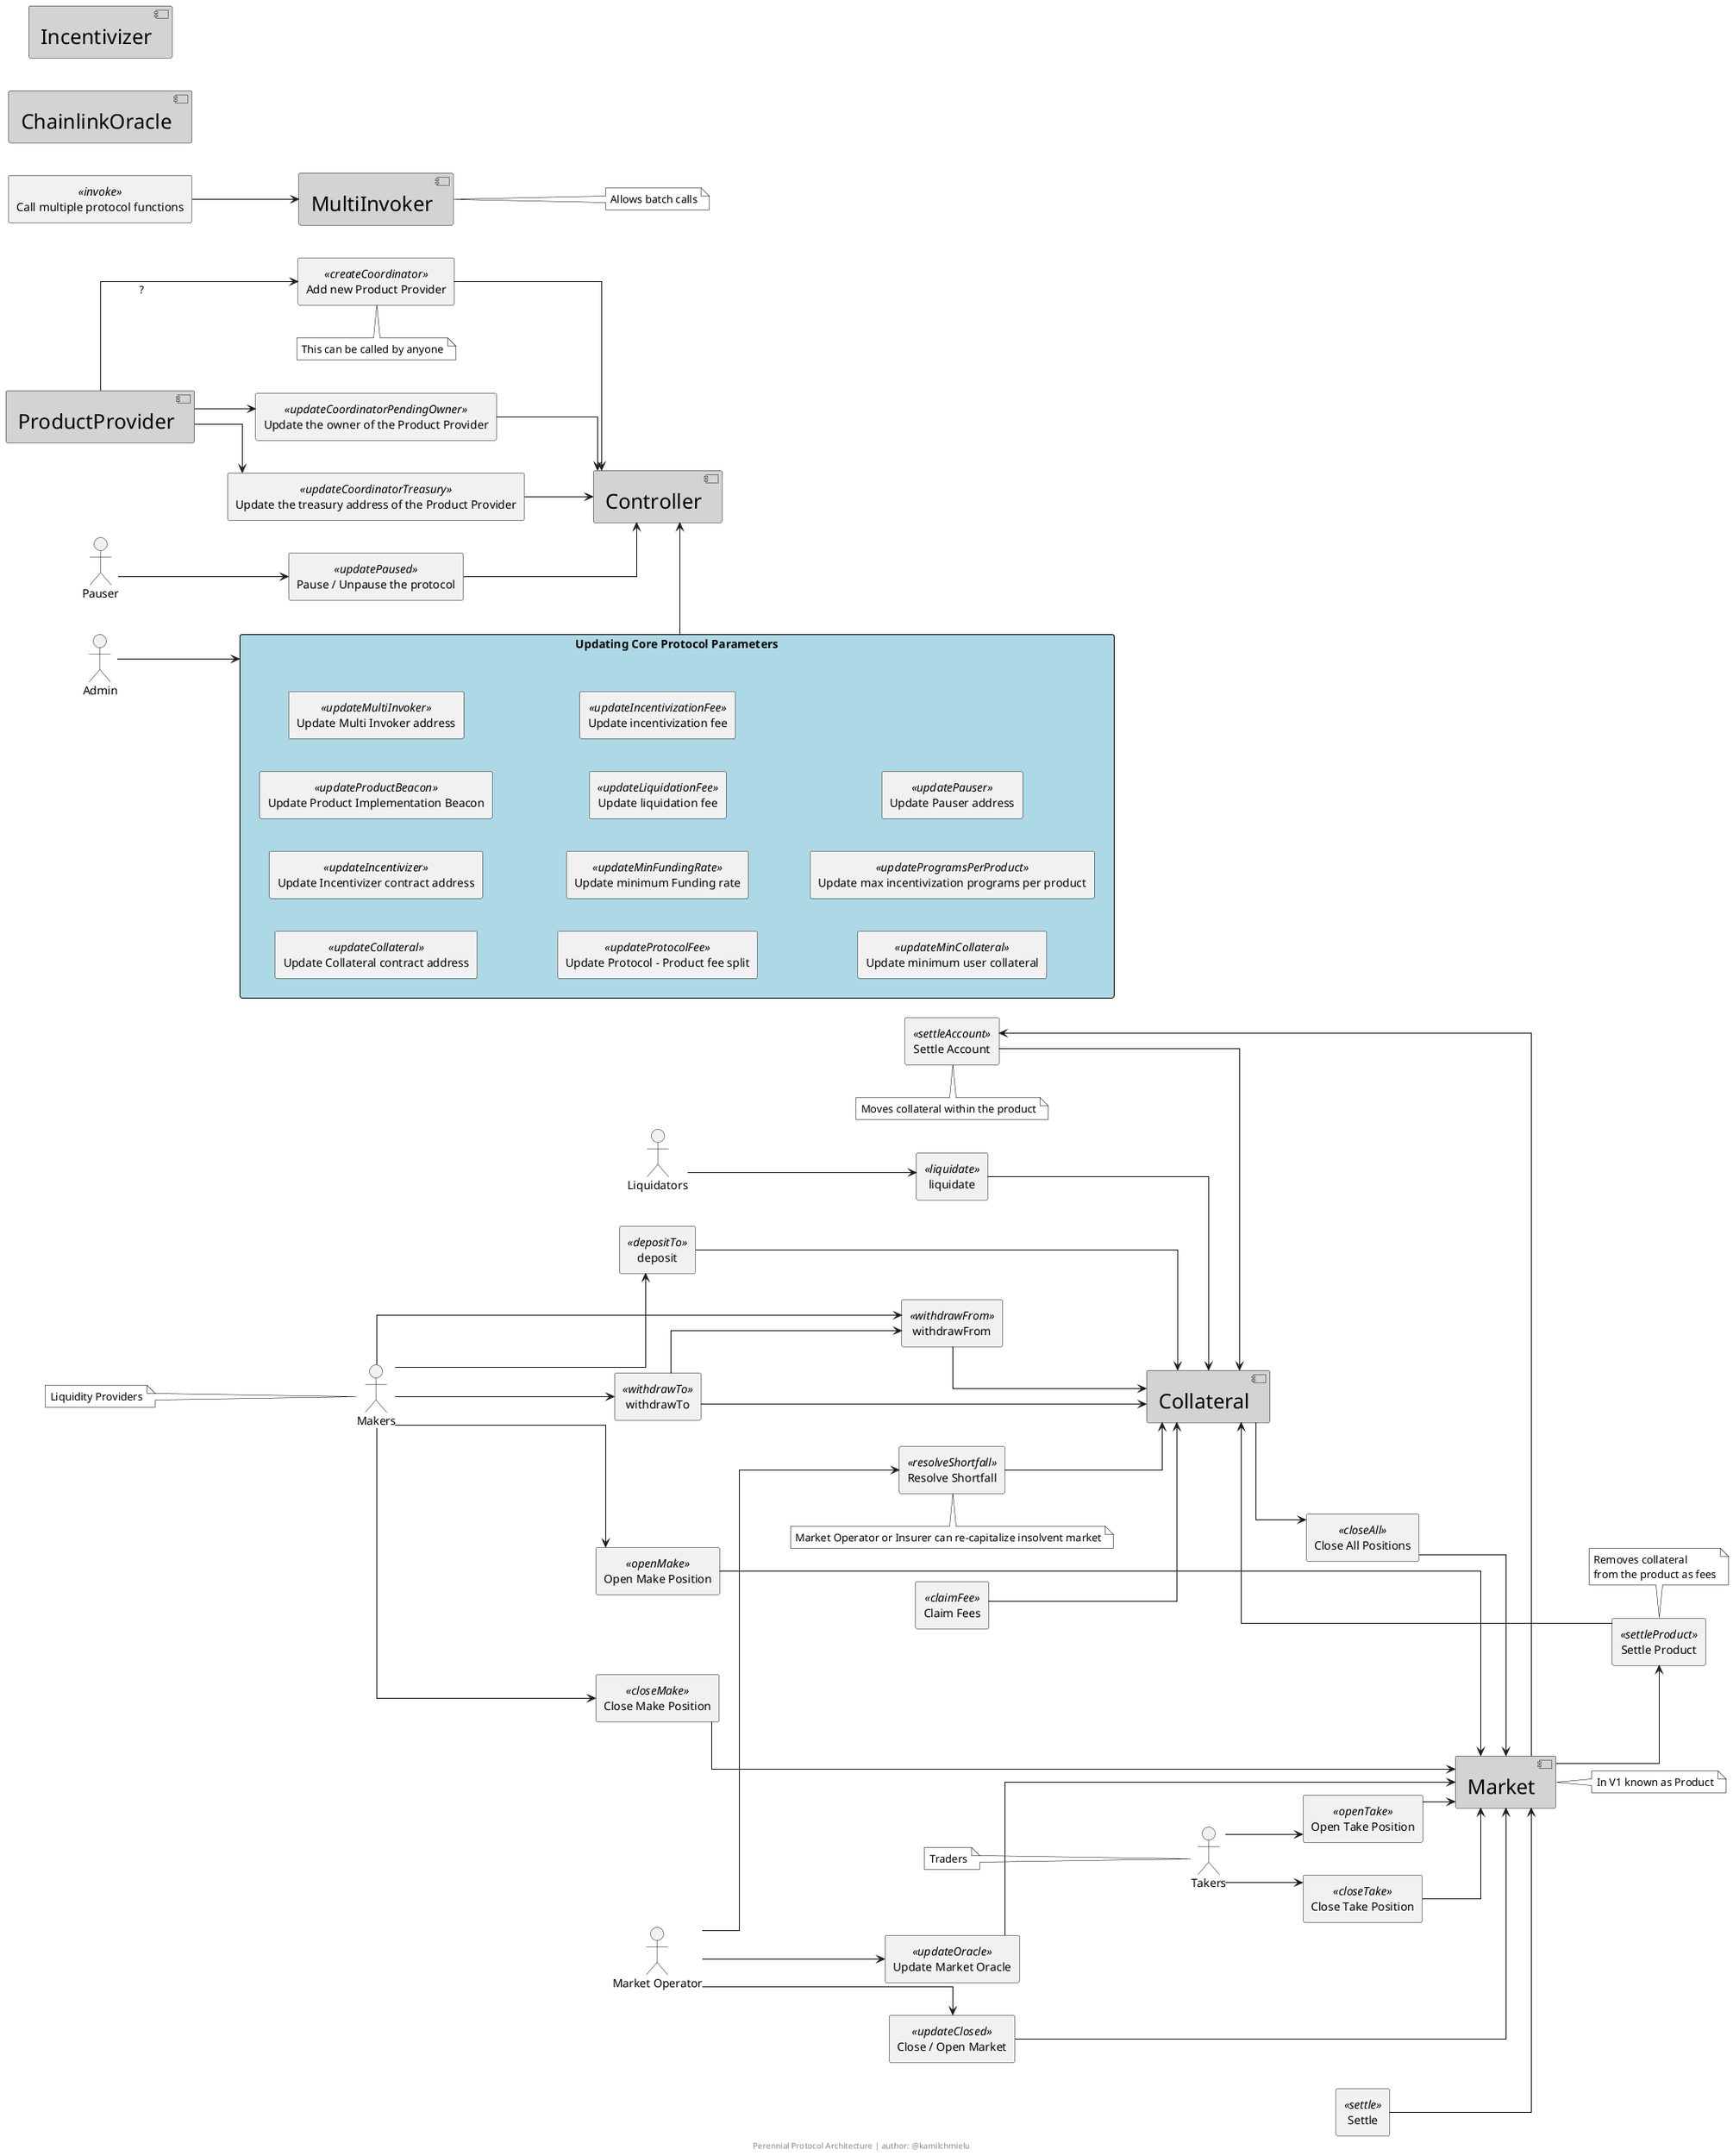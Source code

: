 @startuml PerennialArchitecture

left to right direction

skinparam linetype ortho
skinparam nodesep 40
skinparam ranksep 40

skinparam note {
    BorderColor black
    BackgroundColor white
    FontColor black
}
skinparam component {
    FontSize 25
    BackgroundColor lightgray
}

skinparam collections {
    FontSize 20
}

skinparam package {
    BorderColor black
    BackgroundColor lightblue
}

/' Actors '/
actor Liquidators
actor Makers
actor Takers
actor "Market Operator" as MarketOperator
actor Admin
actor Pauser

/' //////////////////////////////////////////////////////////////////
//                           Core Contracts                        //
////////////////////////////////////////////////////////////////// '/

component Market

component Collateral

component MultiInvoker 

component ChainlinkOracle 

component Incentivizer 

component Controller 

component ProductProvider 

/' //////////////////////////////////////////////////////////////////
//                       Contract Functions                        //
////////////////////////////////////////////////////////////////// '/

/'Collateral'/
rectangle deposit <<depositTo>>
rectangle withdrawFrom <<withdrawFrom>>
rectangle withdrawTo <<withdrawTo>>
rectangle liquidate <<liquidate>>
rectangle "Settle Account" as settleAccount <<settleAccount>>
rectangle "Settle Product" as settleProduct <<settleProduct>>
rectangle "Resolve Shortfall" as resolveShortfall <<resolveShortfall>>
rectangle "Claim Fees" as claimFee <<claimFee>>

/'Market'/
rectangle "Open Take Position" as openTake <<openTake>>
rectangle "Close Take Position" as closeTake <<closeTake>>
rectangle "Open Make Position" as openMake <<openMake>>
rectangle "Close Make Position" as closeMake <<closeMake>>
rectangle "Settle" as settle <<settle>>
rectangle "Close All Positions" as closeAll <<closeAll>>
rectangle "Close / Open Market" as updateClosed <<updateClosed>>
rectangle "Update Market Oracle" as updateOracle <<updateOracle>>

/'Controller'/
rectangle "Add new Product Provider" as createCoordinator <<createCoordinator>>
rectangle "Update the owner of the Product Provider" as updateCoordinator <<updateCoordinatorPendingOwner>>
rectangle "Update the treasury address of the Product Provider" as updateTreasury <<updateCoordinatorTreasury>>
rectangle "Updating Core Protocol Parameters" as UPDATE_PROTOCOL_PARAMS {
    rectangle "Update Collateral contract address" as updateCollateral <<updateCollateral>>
    rectangle "Update Incentivizer contract address" as updateIncentivizer <<updateIncentivizer>>
    rectangle "Update Product Implementation Beacon" as updateProductBeacon <<updateProductBeacon>>
    rectangle "Update Multi Invoker address" as updateMultiInvoker <<updateMultiInvoker>>
    rectangle "Update Protocol - Product fee split" as updateProtocolFee <<updateProtocolFee>>
    rectangle "Update minimum Funding rate" as updateMinFundingRate <<updateMinFundingRate>>
    rectangle "Update liquidation fee" as updateLiquidationFee <<updateLiquidationFee>>
    rectangle "Update incentivization fee" as updateIncentivizationFee <<updateIncentivizationFee>>
    rectangle "Update minimum user collateral" as updateMinCollateral <<updateMinCollateral>>
    rectangle "Update max incentivization programs per product" as updateProgramsPerProduct <<updateProgramsPerProduct>>
    rectangle "Update Pauser address" as updatePauser <<updatePauser>>
}
rectangle "Pause / Unpause the protocol" as pause <<updatePaused>>

/'MultiInvoker'/
rectangle "Call multiple protocol functions" as invoke <<invoke>>

/' //////////////////////////////////////////////////////////////////
//                           Connections                           //
////////////////////////////////////////////////////////////////// '/

'Collateral contract functions'
deposit --> Collateral
withdrawTo --> Collateral
withdrawFrom --> Collateral
withdrawTo --> withdrawFrom
liquidate --> Collateral
settleAccount --> Collateral
settleProduct --> Collateral
claimFee --> Collateral
resolveShortfall --> Collateral
'Calls to Collateral contract functions'
Makers --> deposit
Makers --> withdrawTo
Makers --> withdrawFrom
Liquidators --> liquidate
Market --> settleAccount 
Market --> settleProduct 
MarketOperator --> resolveShortfall

'Market functions'
openMake --> Market
closeMake --> Market
openTake --> Market
closeTake --> Market
settle --> Market
closeAll --> Market
updateClosed --> Market
updateOracle --> Market
'Calls to Market contract functions'
Makers --> openMake 
Makers --> closeMake 
Takers --> openTake
Takers --> closeTake
Collateral --> closeAll
MarketOperator --> updateClosed
MarketOperator --> updateOracle

'Controller functions'
createCoordinator --> Controller
updateCoordinator --> Controller
updateTreasury --> Controller
UPDATE_PROTOCOL_PARAMS --> Controller
pause --> Controller

'Calls to Controller functions'
ProductProvider --> createCoordinator: ?
ProductProvider --> updateCoordinator
ProductProvider --> updateTreasury
Admin --> UPDATE_PROTOCOL_PARAMS
Pauser --> pause

'MultiInvoker functions'
invoke --> MultiInvoker

/' //////////////////////////////////////////////////////////////////
//                             Notes                               //
////////////////////////////////////////////////////////////////// '/

note bottom of settleAccount: Moves collateral within the product 
note top of settleProduct 
    Removes collateral
    from the product as fees
end note
note right of MultiInvoker: Allows batch calls
note right of Market: In V1 known as Product
note left of Makers: Liquidity Providers
note left of Takers: Traders
note bottom of resolveShortfall: Market Operator or Insurer can re-capitalize insolvent market
note bottom of createCoordinator: This can be called by anyone

footer Perennial Protocol Architecture | author: @kamilchmielu
@enduml
